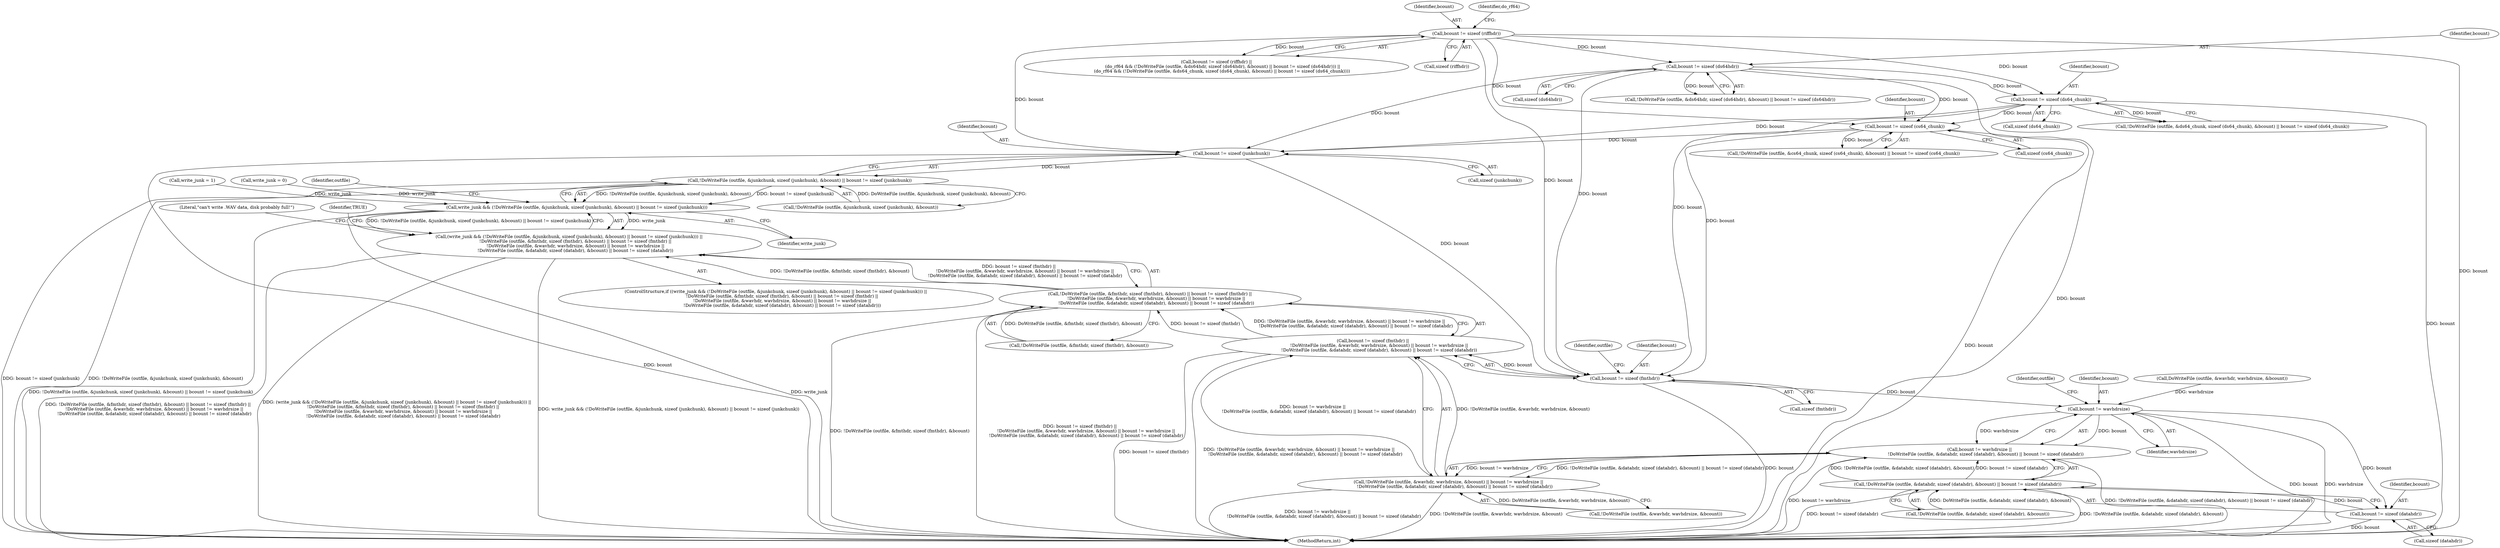 digraph "0_WavPack_d5bf76b5a88d044a1be1d5656698e3ba737167e5_0@API" {
"1000672" [label="(Call,bcount != sizeof (junkchunk))"];
"1000649" [label="(Call,bcount != sizeof (cs64_chunk))"];
"1000626" [label="(Call,bcount != sizeof (ds64_chunk))"];
"1000610" [label="(Call,bcount != sizeof (ds64hdr))"];
"1000593" [label="(Call,bcount != sizeof (riffhdr))"];
"1000662" [label="(Call,!DoWriteFile (outfile, &junkchunk, sizeof (junkchunk), &bcount) || bcount != sizeof (junkchunk))"];
"1000660" [label="(Call,write_junk && (!DoWriteFile (outfile, &junkchunk, sizeof (junkchunk), &bcount) || bcount != sizeof (junkchunk)))"];
"1000659" [label="(Call,(write_junk && (!DoWriteFile (outfile, &junkchunk, sizeof (junkchunk), &bcount) || bcount != sizeof (junkchunk))) ||\n         !DoWriteFile (outfile, &fmthdr, sizeof (fmthdr), &bcount) || bcount != sizeof (fmthdr) ||\n         !DoWriteFile (outfile, &wavhdr, wavhdrsize, &bcount) || bcount != wavhdrsize ||\n         !DoWriteFile (outfile, &datahdr, sizeof (datahdr), &bcount) || bcount != sizeof (datahdr))"];
"1000687" [label="(Call,bcount != sizeof (fmthdr))"];
"1000686" [label="(Call,bcount != sizeof (fmthdr) ||\n         !DoWriteFile (outfile, &wavhdr, wavhdrsize, &bcount) || bcount != wavhdrsize ||\n         !DoWriteFile (outfile, &datahdr, sizeof (datahdr), &bcount) || bcount != sizeof (datahdr))"];
"1000676" [label="(Call,!DoWriteFile (outfile, &fmthdr, sizeof (fmthdr), &bcount) || bcount != sizeof (fmthdr) ||\n         !DoWriteFile (outfile, &wavhdr, wavhdrsize, &bcount) || bcount != wavhdrsize ||\n         !DoWriteFile (outfile, &datahdr, sizeof (datahdr), &bcount) || bcount != sizeof (datahdr))"];
"1000701" [label="(Call,bcount != wavhdrsize)"];
"1000700" [label="(Call,bcount != wavhdrsize ||\n         !DoWriteFile (outfile, &datahdr, sizeof (datahdr), &bcount) || bcount != sizeof (datahdr))"];
"1000691" [label="(Call,!DoWriteFile (outfile, &wavhdr, wavhdrsize, &bcount) || bcount != wavhdrsize ||\n         !DoWriteFile (outfile, &datahdr, sizeof (datahdr), &bcount) || bcount != sizeof (datahdr))"];
"1000714" [label="(Call,bcount != sizeof (datahdr))"];
"1000704" [label="(Call,!DoWriteFile (outfile, &datahdr, sizeof (datahdr), &bcount) || bcount != sizeof (datahdr))"];
"1000689" [label="(Call,sizeof (fmthdr))"];
"1000616" [label="(Call,!DoWriteFile (outfile, &ds64_chunk, sizeof (ds64_chunk), &bcount) || bcount != sizeof (ds64_chunk))"];
"1000639" [label="(Call,!DoWriteFile (outfile, &cs64_chunk, sizeof (cs64_chunk), &bcount) || bcount != sizeof (cs64_chunk))"];
"1000592" [label="(Call,bcount != sizeof (riffhdr) ||\n         (do_rf64 && (!DoWriteFile (outfile, &ds64hdr, sizeof (ds64hdr), &bcount) || bcount != sizeof (ds64hdr))) ||\n        (do_rf64 && (!DoWriteFile (outfile, &ds64_chunk, sizeof (ds64_chunk), &bcount) || bcount != sizeof (ds64_chunk))))"];
"1000595" [label="(Call,sizeof (riffhdr))"];
"1000628" [label="(Call,sizeof (ds64_chunk))"];
"1000687" [label="(Call,bcount != sizeof (fmthdr))"];
"1000600" [label="(Call,!DoWriteFile (outfile, &ds64hdr, sizeof (ds64hdr), &bcount) || bcount != sizeof (ds64hdr))"];
"1000720" [label="(Literal,\"can't write .WAV data, disk probably full!\")"];
"1000707" [label="(Identifier,outfile)"];
"1000660" [label="(Call,write_junk && (!DoWriteFile (outfile, &junkchunk, sizeof (junkchunk), &bcount) || bcount != sizeof (junkchunk)))"];
"1000661" [label="(Identifier,write_junk)"];
"1000659" [label="(Call,(write_junk && (!DoWriteFile (outfile, &junkchunk, sizeof (junkchunk), &bcount) || bcount != sizeof (junkchunk))) ||\n         !DoWriteFile (outfile, &fmthdr, sizeof (fmthdr), &bcount) || bcount != sizeof (fmthdr) ||\n         !DoWriteFile (outfile, &wavhdr, wavhdrsize, &bcount) || bcount != wavhdrsize ||\n         !DoWriteFile (outfile, &datahdr, sizeof (datahdr), &bcount) || bcount != sizeof (datahdr))"];
"1000594" [label="(Identifier,bcount)"];
"1000703" [label="(Identifier,wavhdrsize)"];
"1000612" [label="(Call,sizeof (ds64hdr))"];
"1000704" [label="(Call,!DoWriteFile (outfile, &datahdr, sizeof (datahdr), &bcount) || bcount != sizeof (datahdr))"];
"1000627" [label="(Identifier,bcount)"];
"1000663" [label="(Call,!DoWriteFile (outfile, &junkchunk, sizeof (junkchunk), &bcount))"];
"1000649" [label="(Call,bcount != sizeof (cs64_chunk))"];
"1000715" [label="(Identifier,bcount)"];
"1000676" [label="(Call,!DoWriteFile (outfile, &fmthdr, sizeof (fmthdr), &bcount) || bcount != sizeof (fmthdr) ||\n         !DoWriteFile (outfile, &wavhdr, wavhdrsize, &bcount) || bcount != wavhdrsize ||\n         !DoWriteFile (outfile, &datahdr, sizeof (datahdr), &bcount) || bcount != sizeof (datahdr))"];
"1000688" [label="(Identifier,bcount)"];
"1000673" [label="(Identifier,bcount)"];
"1000651" [label="(Call,sizeof (cs64_chunk))"];
"1000672" [label="(Call,bcount != sizeof (junkchunk))"];
"1000679" [label="(Identifier,outfile)"];
"1000724" [label="(Identifier,TRUE)"];
"1000702" [label="(Identifier,bcount)"];
"1000692" [label="(Call,!DoWriteFile (outfile, &wavhdr, wavhdrsize, &bcount))"];
"1000674" [label="(Call,sizeof (junkchunk))"];
"1000658" [label="(ControlStructure,if ((write_junk && (!DoWriteFile (outfile, &junkchunk, sizeof (junkchunk), &bcount) || bcount != sizeof (junkchunk))) ||\n         !DoWriteFile (outfile, &fmthdr, sizeof (fmthdr), &bcount) || bcount != sizeof (fmthdr) ||\n         !DoWriteFile (outfile, &wavhdr, wavhdrsize, &bcount) || bcount != wavhdrsize ||\n         !DoWriteFile (outfile, &datahdr, sizeof (datahdr), &bcount) || bcount != sizeof (datahdr)))"];
"1000705" [label="(Call,!DoWriteFile (outfile, &datahdr, sizeof (datahdr), &bcount))"];
"1000716" [label="(Call,sizeof (datahdr))"];
"1000610" [label="(Call,bcount != sizeof (ds64hdr))"];
"1000593" [label="(Call,bcount != sizeof (riffhdr))"];
"1000599" [label="(Identifier,do_rf64)"];
"1000701" [label="(Call,bcount != wavhdrsize)"];
"1000693" [label="(Call,DoWriteFile (outfile, &wavhdr, wavhdrsize, &bcount))"];
"1000686" [label="(Call,bcount != sizeof (fmthdr) ||\n         !DoWriteFile (outfile, &wavhdr, wavhdrsize, &bcount) || bcount != wavhdrsize ||\n         !DoWriteFile (outfile, &datahdr, sizeof (datahdr), &bcount) || bcount != sizeof (datahdr))"];
"1000725" [label="(MethodReturn,int)"];
"1000611" [label="(Identifier,bcount)"];
"1000113" [label="(Call,write_junk = 1)"];
"1000677" [label="(Call,!DoWriteFile (outfile, &fmthdr, sizeof (fmthdr), &bcount))"];
"1000662" [label="(Call,!DoWriteFile (outfile, &junkchunk, sizeof (junkchunk), &bcount) || bcount != sizeof (junkchunk))"];
"1000650" [label="(Identifier,bcount)"];
"1000694" [label="(Identifier,outfile)"];
"1000211" [label="(Call,write_junk = 0)"];
"1000691" [label="(Call,!DoWriteFile (outfile, &wavhdr, wavhdrsize, &bcount) || bcount != wavhdrsize ||\n         !DoWriteFile (outfile, &datahdr, sizeof (datahdr), &bcount) || bcount != sizeof (datahdr))"];
"1000626" [label="(Call,bcount != sizeof (ds64_chunk))"];
"1000714" [label="(Call,bcount != sizeof (datahdr))"];
"1000700" [label="(Call,bcount != wavhdrsize ||\n         !DoWriteFile (outfile, &datahdr, sizeof (datahdr), &bcount) || bcount != sizeof (datahdr))"];
"1000672" -> "1000662"  [label="AST: "];
"1000672" -> "1000674"  [label="CFG: "];
"1000673" -> "1000672"  [label="AST: "];
"1000674" -> "1000672"  [label="AST: "];
"1000662" -> "1000672"  [label="CFG: "];
"1000672" -> "1000725"  [label="DDG: bcount"];
"1000672" -> "1000662"  [label="DDG: bcount"];
"1000649" -> "1000672"  [label="DDG: bcount"];
"1000626" -> "1000672"  [label="DDG: bcount"];
"1000610" -> "1000672"  [label="DDG: bcount"];
"1000593" -> "1000672"  [label="DDG: bcount"];
"1000672" -> "1000687"  [label="DDG: bcount"];
"1000649" -> "1000639"  [label="AST: "];
"1000649" -> "1000651"  [label="CFG: "];
"1000650" -> "1000649"  [label="AST: "];
"1000651" -> "1000649"  [label="AST: "];
"1000639" -> "1000649"  [label="CFG: "];
"1000649" -> "1000725"  [label="DDG: bcount"];
"1000649" -> "1000639"  [label="DDG: bcount"];
"1000626" -> "1000649"  [label="DDG: bcount"];
"1000610" -> "1000649"  [label="DDG: bcount"];
"1000593" -> "1000649"  [label="DDG: bcount"];
"1000649" -> "1000687"  [label="DDG: bcount"];
"1000626" -> "1000616"  [label="AST: "];
"1000626" -> "1000628"  [label="CFG: "];
"1000627" -> "1000626"  [label="AST: "];
"1000628" -> "1000626"  [label="AST: "];
"1000616" -> "1000626"  [label="CFG: "];
"1000626" -> "1000725"  [label="DDG: bcount"];
"1000626" -> "1000616"  [label="DDG: bcount"];
"1000610" -> "1000626"  [label="DDG: bcount"];
"1000593" -> "1000626"  [label="DDG: bcount"];
"1000626" -> "1000687"  [label="DDG: bcount"];
"1000610" -> "1000600"  [label="AST: "];
"1000610" -> "1000612"  [label="CFG: "];
"1000611" -> "1000610"  [label="AST: "];
"1000612" -> "1000610"  [label="AST: "];
"1000600" -> "1000610"  [label="CFG: "];
"1000610" -> "1000725"  [label="DDG: bcount"];
"1000610" -> "1000600"  [label="DDG: bcount"];
"1000593" -> "1000610"  [label="DDG: bcount"];
"1000610" -> "1000687"  [label="DDG: bcount"];
"1000593" -> "1000592"  [label="AST: "];
"1000593" -> "1000595"  [label="CFG: "];
"1000594" -> "1000593"  [label="AST: "];
"1000595" -> "1000593"  [label="AST: "];
"1000599" -> "1000593"  [label="CFG: "];
"1000592" -> "1000593"  [label="CFG: "];
"1000593" -> "1000725"  [label="DDG: bcount"];
"1000593" -> "1000592"  [label="DDG: bcount"];
"1000593" -> "1000687"  [label="DDG: bcount"];
"1000662" -> "1000660"  [label="AST: "];
"1000662" -> "1000663"  [label="CFG: "];
"1000663" -> "1000662"  [label="AST: "];
"1000660" -> "1000662"  [label="CFG: "];
"1000662" -> "1000725"  [label="DDG: !DoWriteFile (outfile, &junkchunk, sizeof (junkchunk), &bcount)"];
"1000662" -> "1000725"  [label="DDG: bcount != sizeof (junkchunk)"];
"1000662" -> "1000660"  [label="DDG: !DoWriteFile (outfile, &junkchunk, sizeof (junkchunk), &bcount)"];
"1000662" -> "1000660"  [label="DDG: bcount != sizeof (junkchunk)"];
"1000663" -> "1000662"  [label="DDG: DoWriteFile (outfile, &junkchunk, sizeof (junkchunk), &bcount)"];
"1000660" -> "1000659"  [label="AST: "];
"1000660" -> "1000661"  [label="CFG: "];
"1000661" -> "1000660"  [label="AST: "];
"1000679" -> "1000660"  [label="CFG: "];
"1000659" -> "1000660"  [label="CFG: "];
"1000660" -> "1000725"  [label="DDG: write_junk"];
"1000660" -> "1000725"  [label="DDG: !DoWriteFile (outfile, &junkchunk, sizeof (junkchunk), &bcount) || bcount != sizeof (junkchunk)"];
"1000660" -> "1000659"  [label="DDG: write_junk"];
"1000660" -> "1000659"  [label="DDG: !DoWriteFile (outfile, &junkchunk, sizeof (junkchunk), &bcount) || bcount != sizeof (junkchunk)"];
"1000113" -> "1000660"  [label="DDG: write_junk"];
"1000211" -> "1000660"  [label="DDG: write_junk"];
"1000659" -> "1000658"  [label="AST: "];
"1000659" -> "1000676"  [label="CFG: "];
"1000676" -> "1000659"  [label="AST: "];
"1000720" -> "1000659"  [label="CFG: "];
"1000724" -> "1000659"  [label="CFG: "];
"1000659" -> "1000725"  [label="DDG: !DoWriteFile (outfile, &fmthdr, sizeof (fmthdr), &bcount) || bcount != sizeof (fmthdr) ||\n         !DoWriteFile (outfile, &wavhdr, wavhdrsize, &bcount) || bcount != wavhdrsize ||\n         !DoWriteFile (outfile, &datahdr, sizeof (datahdr), &bcount) || bcount != sizeof (datahdr)"];
"1000659" -> "1000725"  [label="DDG: write_junk && (!DoWriteFile (outfile, &junkchunk, sizeof (junkchunk), &bcount) || bcount != sizeof (junkchunk))"];
"1000659" -> "1000725"  [label="DDG: (write_junk && (!DoWriteFile (outfile, &junkchunk, sizeof (junkchunk), &bcount) || bcount != sizeof (junkchunk))) ||\n         !DoWriteFile (outfile, &fmthdr, sizeof (fmthdr), &bcount) || bcount != sizeof (fmthdr) ||\n         !DoWriteFile (outfile, &wavhdr, wavhdrsize, &bcount) || bcount != wavhdrsize ||\n         !DoWriteFile (outfile, &datahdr, sizeof (datahdr), &bcount) || bcount != sizeof (datahdr)"];
"1000676" -> "1000659"  [label="DDG: !DoWriteFile (outfile, &fmthdr, sizeof (fmthdr), &bcount)"];
"1000676" -> "1000659"  [label="DDG: bcount != sizeof (fmthdr) ||\n         !DoWriteFile (outfile, &wavhdr, wavhdrsize, &bcount) || bcount != wavhdrsize ||\n         !DoWriteFile (outfile, &datahdr, sizeof (datahdr), &bcount) || bcount != sizeof (datahdr)"];
"1000687" -> "1000686"  [label="AST: "];
"1000687" -> "1000689"  [label="CFG: "];
"1000688" -> "1000687"  [label="AST: "];
"1000689" -> "1000687"  [label="AST: "];
"1000694" -> "1000687"  [label="CFG: "];
"1000686" -> "1000687"  [label="CFG: "];
"1000687" -> "1000725"  [label="DDG: bcount"];
"1000687" -> "1000686"  [label="DDG: bcount"];
"1000687" -> "1000701"  [label="DDG: bcount"];
"1000686" -> "1000676"  [label="AST: "];
"1000686" -> "1000691"  [label="CFG: "];
"1000691" -> "1000686"  [label="AST: "];
"1000676" -> "1000686"  [label="CFG: "];
"1000686" -> "1000725"  [label="DDG: bcount != sizeof (fmthdr)"];
"1000686" -> "1000725"  [label="DDG: !DoWriteFile (outfile, &wavhdr, wavhdrsize, &bcount) || bcount != wavhdrsize ||\n         !DoWriteFile (outfile, &datahdr, sizeof (datahdr), &bcount) || bcount != sizeof (datahdr)"];
"1000686" -> "1000676"  [label="DDG: bcount != sizeof (fmthdr)"];
"1000686" -> "1000676"  [label="DDG: !DoWriteFile (outfile, &wavhdr, wavhdrsize, &bcount) || bcount != wavhdrsize ||\n         !DoWriteFile (outfile, &datahdr, sizeof (datahdr), &bcount) || bcount != sizeof (datahdr)"];
"1000691" -> "1000686"  [label="DDG: !DoWriteFile (outfile, &wavhdr, wavhdrsize, &bcount)"];
"1000691" -> "1000686"  [label="DDG: bcount != wavhdrsize ||\n         !DoWriteFile (outfile, &datahdr, sizeof (datahdr), &bcount) || bcount != sizeof (datahdr)"];
"1000676" -> "1000677"  [label="CFG: "];
"1000677" -> "1000676"  [label="AST: "];
"1000676" -> "1000725"  [label="DDG: !DoWriteFile (outfile, &fmthdr, sizeof (fmthdr), &bcount)"];
"1000676" -> "1000725"  [label="DDG: bcount != sizeof (fmthdr) ||\n         !DoWriteFile (outfile, &wavhdr, wavhdrsize, &bcount) || bcount != wavhdrsize ||\n         !DoWriteFile (outfile, &datahdr, sizeof (datahdr), &bcount) || bcount != sizeof (datahdr)"];
"1000677" -> "1000676"  [label="DDG: DoWriteFile (outfile, &fmthdr, sizeof (fmthdr), &bcount)"];
"1000701" -> "1000700"  [label="AST: "];
"1000701" -> "1000703"  [label="CFG: "];
"1000702" -> "1000701"  [label="AST: "];
"1000703" -> "1000701"  [label="AST: "];
"1000707" -> "1000701"  [label="CFG: "];
"1000700" -> "1000701"  [label="CFG: "];
"1000701" -> "1000725"  [label="DDG: bcount"];
"1000701" -> "1000725"  [label="DDG: wavhdrsize"];
"1000701" -> "1000700"  [label="DDG: bcount"];
"1000701" -> "1000700"  [label="DDG: wavhdrsize"];
"1000693" -> "1000701"  [label="DDG: wavhdrsize"];
"1000701" -> "1000714"  [label="DDG: bcount"];
"1000700" -> "1000691"  [label="AST: "];
"1000700" -> "1000704"  [label="CFG: "];
"1000704" -> "1000700"  [label="AST: "];
"1000691" -> "1000700"  [label="CFG: "];
"1000700" -> "1000725"  [label="DDG: bcount != wavhdrsize"];
"1000700" -> "1000725"  [label="DDG: !DoWriteFile (outfile, &datahdr, sizeof (datahdr), &bcount) || bcount != sizeof (datahdr)"];
"1000700" -> "1000691"  [label="DDG: bcount != wavhdrsize"];
"1000700" -> "1000691"  [label="DDG: !DoWriteFile (outfile, &datahdr, sizeof (datahdr), &bcount) || bcount != sizeof (datahdr)"];
"1000704" -> "1000700"  [label="DDG: !DoWriteFile (outfile, &datahdr, sizeof (datahdr), &bcount)"];
"1000704" -> "1000700"  [label="DDG: bcount != sizeof (datahdr)"];
"1000691" -> "1000692"  [label="CFG: "];
"1000692" -> "1000691"  [label="AST: "];
"1000691" -> "1000725"  [label="DDG: bcount != wavhdrsize ||\n         !DoWriteFile (outfile, &datahdr, sizeof (datahdr), &bcount) || bcount != sizeof (datahdr)"];
"1000691" -> "1000725"  [label="DDG: !DoWriteFile (outfile, &wavhdr, wavhdrsize, &bcount)"];
"1000692" -> "1000691"  [label="DDG: DoWriteFile (outfile, &wavhdr, wavhdrsize, &bcount)"];
"1000714" -> "1000704"  [label="AST: "];
"1000714" -> "1000716"  [label="CFG: "];
"1000715" -> "1000714"  [label="AST: "];
"1000716" -> "1000714"  [label="AST: "];
"1000704" -> "1000714"  [label="CFG: "];
"1000714" -> "1000725"  [label="DDG: bcount"];
"1000714" -> "1000704"  [label="DDG: bcount"];
"1000704" -> "1000705"  [label="CFG: "];
"1000705" -> "1000704"  [label="AST: "];
"1000704" -> "1000725"  [label="DDG: bcount != sizeof (datahdr)"];
"1000704" -> "1000725"  [label="DDG: !DoWriteFile (outfile, &datahdr, sizeof (datahdr), &bcount)"];
"1000705" -> "1000704"  [label="DDG: DoWriteFile (outfile, &datahdr, sizeof (datahdr), &bcount)"];
}
